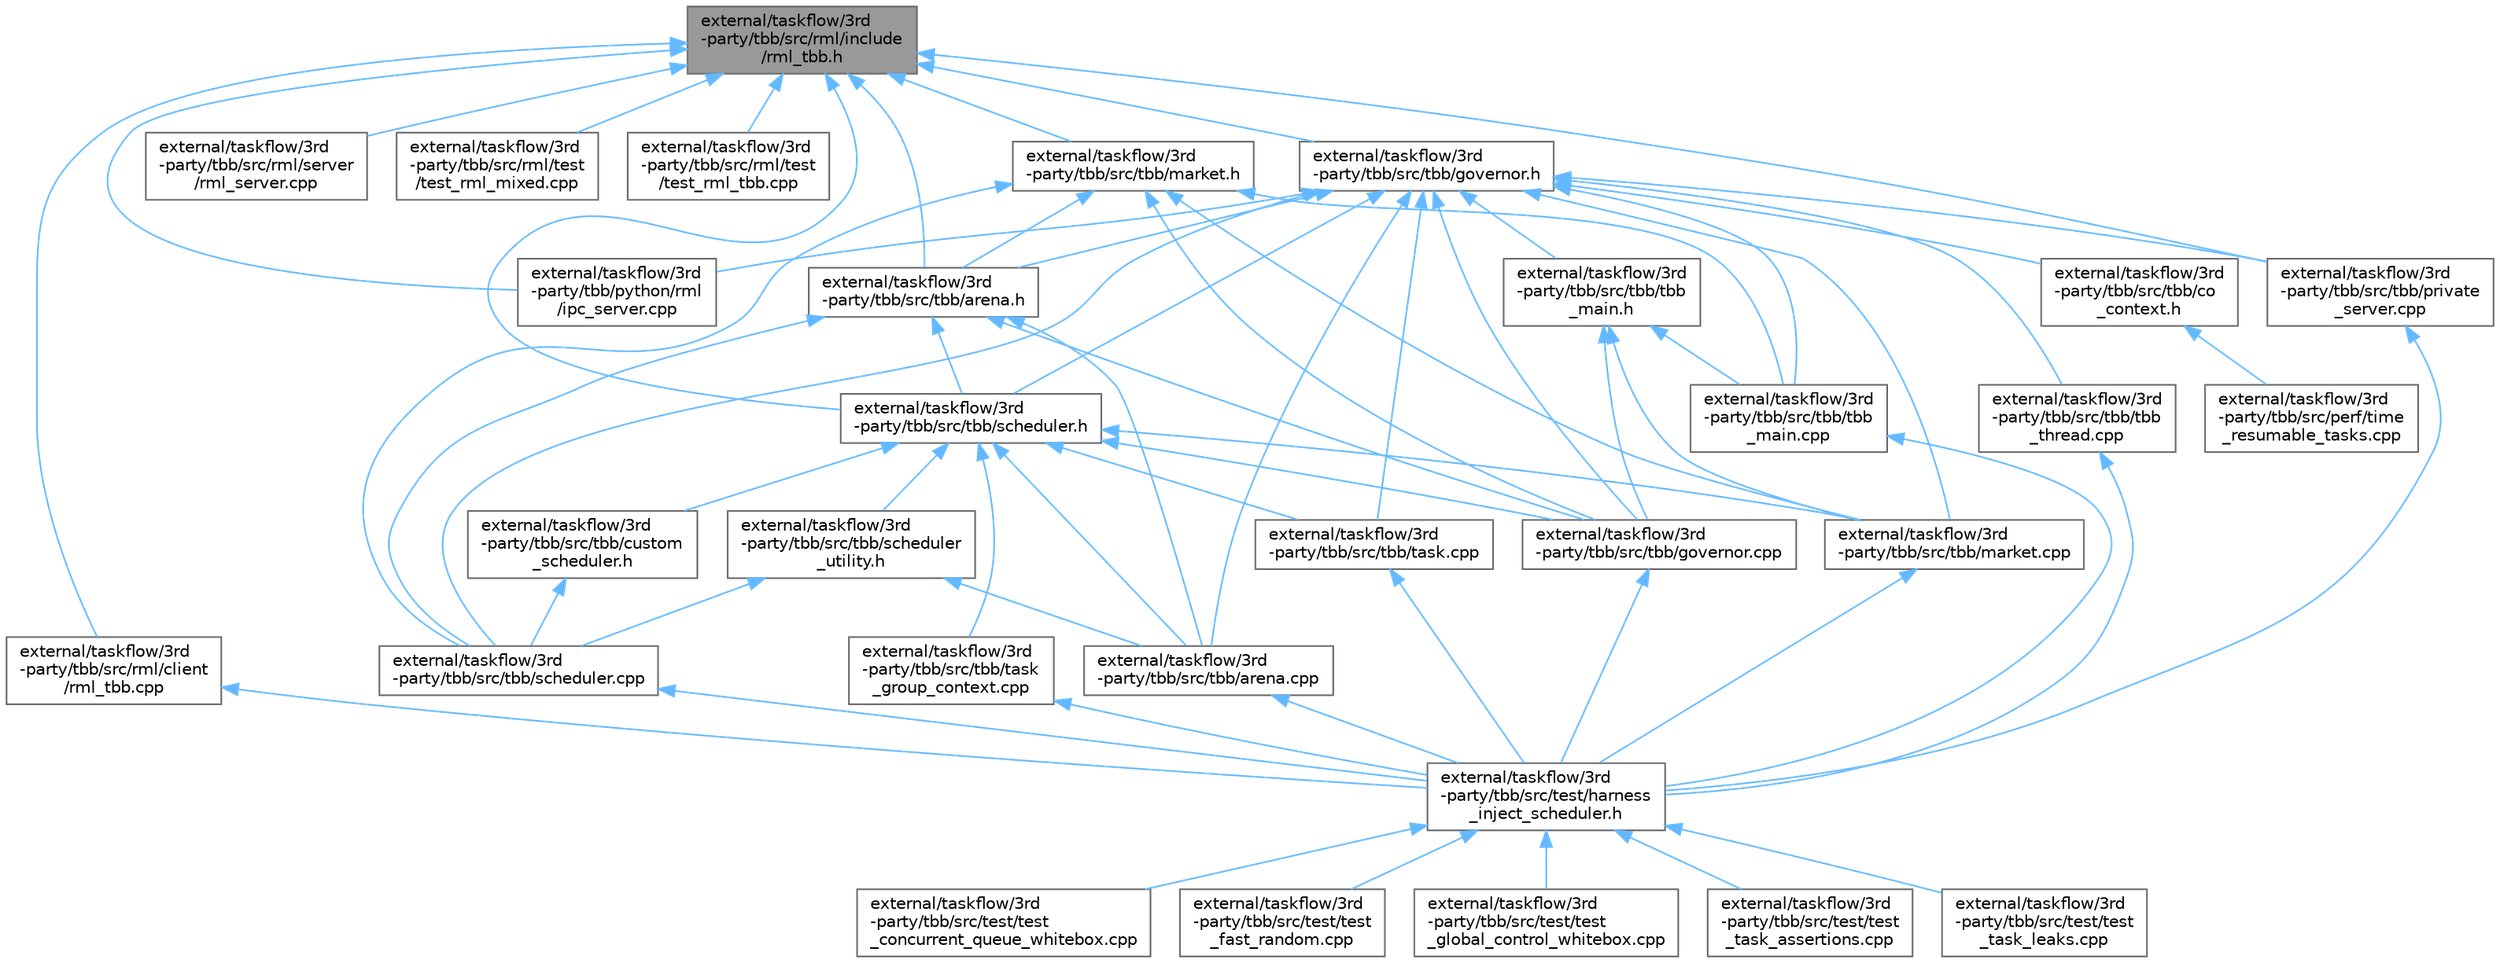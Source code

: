 digraph "external/taskflow/3rd-party/tbb/src/rml/include/rml_tbb.h"
{
 // LATEX_PDF_SIZE
  bgcolor="transparent";
  edge [fontname=Helvetica,fontsize=10,labelfontname=Helvetica,labelfontsize=10];
  node [fontname=Helvetica,fontsize=10,shape=box,height=0.2,width=0.4];
  Node1 [id="Node000001",label="external/taskflow/3rd\l-party/tbb/src/rml/include\l/rml_tbb.h",height=0.2,width=0.4,color="gray40", fillcolor="grey60", style="filled", fontcolor="black",tooltip=" "];
  Node1 -> Node2 [id="edge1_Node000001_Node000002",dir="back",color="steelblue1",style="solid",tooltip=" "];
  Node2 [id="Node000002",label="external/taskflow/3rd\l-party/tbb/python/rml\l/ipc_server.cpp",height=0.2,width=0.4,color="grey40", fillcolor="white", style="filled",URL="$ipc__server_8cpp.html",tooltip=" "];
  Node1 -> Node3 [id="edge2_Node000001_Node000003",dir="back",color="steelblue1",style="solid",tooltip=" "];
  Node3 [id="Node000003",label="external/taskflow/3rd\l-party/tbb/src/rml/client\l/rml_tbb.cpp",height=0.2,width=0.4,color="grey40", fillcolor="white", style="filled",URL="$rml__tbb_8cpp.html",tooltip=" "];
  Node3 -> Node4 [id="edge3_Node000003_Node000004",dir="back",color="steelblue1",style="solid",tooltip=" "];
  Node4 [id="Node000004",label="external/taskflow/3rd\l-party/tbb/src/test/harness\l_inject_scheduler.h",height=0.2,width=0.4,color="grey40", fillcolor="white", style="filled",URL="$harness__inject__scheduler_8h.html",tooltip=" "];
  Node4 -> Node5 [id="edge4_Node000004_Node000005",dir="back",color="steelblue1",style="solid",tooltip=" "];
  Node5 [id="Node000005",label="external/taskflow/3rd\l-party/tbb/src/test/test\l_concurrent_queue_whitebox.cpp",height=0.2,width=0.4,color="grey40", fillcolor="white", style="filled",URL="$test__concurrent__queue__whitebox_8cpp.html",tooltip=" "];
  Node4 -> Node6 [id="edge5_Node000004_Node000006",dir="back",color="steelblue1",style="solid",tooltip=" "];
  Node6 [id="Node000006",label="external/taskflow/3rd\l-party/tbb/src/test/test\l_fast_random.cpp",height=0.2,width=0.4,color="grey40", fillcolor="white", style="filled",URL="$test__fast__random_8cpp.html",tooltip=" "];
  Node4 -> Node7 [id="edge6_Node000004_Node000007",dir="back",color="steelblue1",style="solid",tooltip=" "];
  Node7 [id="Node000007",label="external/taskflow/3rd\l-party/tbb/src/test/test\l_global_control_whitebox.cpp",height=0.2,width=0.4,color="grey40", fillcolor="white", style="filled",URL="$test__global__control__whitebox_8cpp.html",tooltip=" "];
  Node4 -> Node8 [id="edge7_Node000004_Node000008",dir="back",color="steelblue1",style="solid",tooltip=" "];
  Node8 [id="Node000008",label="external/taskflow/3rd\l-party/tbb/src/test/test\l_task_assertions.cpp",height=0.2,width=0.4,color="grey40", fillcolor="white", style="filled",URL="$test__task__assertions_8cpp.html",tooltip=" "];
  Node4 -> Node9 [id="edge8_Node000004_Node000009",dir="back",color="steelblue1",style="solid",tooltip=" "];
  Node9 [id="Node000009",label="external/taskflow/3rd\l-party/tbb/src/test/test\l_task_leaks.cpp",height=0.2,width=0.4,color="grey40", fillcolor="white", style="filled",URL="$test__task__leaks_8cpp.html",tooltip=" "];
  Node1 -> Node10 [id="edge9_Node000001_Node000010",dir="back",color="steelblue1",style="solid",tooltip=" "];
  Node10 [id="Node000010",label="external/taskflow/3rd\l-party/tbb/src/rml/server\l/rml_server.cpp",height=0.2,width=0.4,color="grey40", fillcolor="white", style="filled",URL="$rml__server_8cpp.html",tooltip=" "];
  Node1 -> Node11 [id="edge10_Node000001_Node000011",dir="back",color="steelblue1",style="solid",tooltip=" "];
  Node11 [id="Node000011",label="external/taskflow/3rd\l-party/tbb/src/rml/test\l/test_rml_mixed.cpp",height=0.2,width=0.4,color="grey40", fillcolor="white", style="filled",URL="$test__rml__mixed_8cpp.html",tooltip=" "];
  Node1 -> Node12 [id="edge11_Node000001_Node000012",dir="back",color="steelblue1",style="solid",tooltip=" "];
  Node12 [id="Node000012",label="external/taskflow/3rd\l-party/tbb/src/rml/test\l/test_rml_tbb.cpp",height=0.2,width=0.4,color="grey40", fillcolor="white", style="filled",URL="$test__rml__tbb_8cpp.html",tooltip=" "];
  Node1 -> Node13 [id="edge12_Node000001_Node000013",dir="back",color="steelblue1",style="solid",tooltip=" "];
  Node13 [id="Node000013",label="external/taskflow/3rd\l-party/tbb/src/tbb/arena.h",height=0.2,width=0.4,color="grey40", fillcolor="white", style="filled",URL="$arena_8h.html",tooltip=" "];
  Node13 -> Node14 [id="edge13_Node000013_Node000014",dir="back",color="steelblue1",style="solid",tooltip=" "];
  Node14 [id="Node000014",label="external/taskflow/3rd\l-party/tbb/src/tbb/arena.cpp",height=0.2,width=0.4,color="grey40", fillcolor="white", style="filled",URL="$arena_8cpp.html",tooltip=" "];
  Node14 -> Node4 [id="edge14_Node000014_Node000004",dir="back",color="steelblue1",style="solid",tooltip=" "];
  Node13 -> Node15 [id="edge15_Node000013_Node000015",dir="back",color="steelblue1",style="solid",tooltip=" "];
  Node15 [id="Node000015",label="external/taskflow/3rd\l-party/tbb/src/tbb/governor.cpp",height=0.2,width=0.4,color="grey40", fillcolor="white", style="filled",URL="$governor_8cpp.html",tooltip=" "];
  Node15 -> Node4 [id="edge16_Node000015_Node000004",dir="back",color="steelblue1",style="solid",tooltip=" "];
  Node13 -> Node16 [id="edge17_Node000013_Node000016",dir="back",color="steelblue1",style="solid",tooltip=" "];
  Node16 [id="Node000016",label="external/taskflow/3rd\l-party/tbb/src/tbb/scheduler.cpp",height=0.2,width=0.4,color="grey40", fillcolor="white", style="filled",URL="$scheduler_8cpp.html",tooltip=" "];
  Node16 -> Node4 [id="edge18_Node000016_Node000004",dir="back",color="steelblue1",style="solid",tooltip=" "];
  Node13 -> Node17 [id="edge19_Node000013_Node000017",dir="back",color="steelblue1",style="solid",tooltip=" "];
  Node17 [id="Node000017",label="external/taskflow/3rd\l-party/tbb/src/tbb/scheduler.h",height=0.2,width=0.4,color="grey40", fillcolor="white", style="filled",URL="$scheduler_8h.html",tooltip=" "];
  Node17 -> Node14 [id="edge20_Node000017_Node000014",dir="back",color="steelblue1",style="solid",tooltip=" "];
  Node17 -> Node18 [id="edge21_Node000017_Node000018",dir="back",color="steelblue1",style="solid",tooltip=" "];
  Node18 [id="Node000018",label="external/taskflow/3rd\l-party/tbb/src/tbb/custom\l_scheduler.h",height=0.2,width=0.4,color="grey40", fillcolor="white", style="filled",URL="$custom__scheduler_8h.html",tooltip=" "];
  Node18 -> Node16 [id="edge22_Node000018_Node000016",dir="back",color="steelblue1",style="solid",tooltip=" "];
  Node17 -> Node15 [id="edge23_Node000017_Node000015",dir="back",color="steelblue1",style="solid",tooltip=" "];
  Node17 -> Node19 [id="edge24_Node000017_Node000019",dir="back",color="steelblue1",style="solid",tooltip=" "];
  Node19 [id="Node000019",label="external/taskflow/3rd\l-party/tbb/src/tbb/market.cpp",height=0.2,width=0.4,color="grey40", fillcolor="white", style="filled",URL="$market_8cpp.html",tooltip=" "];
  Node19 -> Node4 [id="edge25_Node000019_Node000004",dir="back",color="steelblue1",style="solid",tooltip=" "];
  Node17 -> Node20 [id="edge26_Node000017_Node000020",dir="back",color="steelblue1",style="solid",tooltip=" "];
  Node20 [id="Node000020",label="external/taskflow/3rd\l-party/tbb/src/tbb/scheduler\l_utility.h",height=0.2,width=0.4,color="grey40", fillcolor="white", style="filled",URL="$scheduler__utility_8h.html",tooltip=" "];
  Node20 -> Node14 [id="edge27_Node000020_Node000014",dir="back",color="steelblue1",style="solid",tooltip=" "];
  Node20 -> Node16 [id="edge28_Node000020_Node000016",dir="back",color="steelblue1",style="solid",tooltip=" "];
  Node17 -> Node21 [id="edge29_Node000017_Node000021",dir="back",color="steelblue1",style="solid",tooltip=" "];
  Node21 [id="Node000021",label="external/taskflow/3rd\l-party/tbb/src/tbb/task.cpp",height=0.2,width=0.4,color="grey40", fillcolor="white", style="filled",URL="$task_8cpp.html",tooltip=" "];
  Node21 -> Node4 [id="edge30_Node000021_Node000004",dir="back",color="steelblue1",style="solid",tooltip=" "];
  Node17 -> Node22 [id="edge31_Node000017_Node000022",dir="back",color="steelblue1",style="solid",tooltip=" "];
  Node22 [id="Node000022",label="external/taskflow/3rd\l-party/tbb/src/tbb/task\l_group_context.cpp",height=0.2,width=0.4,color="grey40", fillcolor="white", style="filled",URL="$task__group__context_8cpp.html",tooltip=" "];
  Node22 -> Node4 [id="edge32_Node000022_Node000004",dir="back",color="steelblue1",style="solid",tooltip=" "];
  Node1 -> Node23 [id="edge33_Node000001_Node000023",dir="back",color="steelblue1",style="solid",tooltip=" "];
  Node23 [id="Node000023",label="external/taskflow/3rd\l-party/tbb/src/tbb/governor.h",height=0.2,width=0.4,color="grey40", fillcolor="white", style="filled",URL="$governor_8h.html",tooltip=" "];
  Node23 -> Node2 [id="edge34_Node000023_Node000002",dir="back",color="steelblue1",style="solid",tooltip=" "];
  Node23 -> Node14 [id="edge35_Node000023_Node000014",dir="back",color="steelblue1",style="solid",tooltip=" "];
  Node23 -> Node13 [id="edge36_Node000023_Node000013",dir="back",color="steelblue1",style="solid",tooltip=" "];
  Node23 -> Node24 [id="edge37_Node000023_Node000024",dir="back",color="steelblue1",style="solid",tooltip=" "];
  Node24 [id="Node000024",label="external/taskflow/3rd\l-party/tbb/src/tbb/co\l_context.h",height=0.2,width=0.4,color="grey40", fillcolor="white", style="filled",URL="$co__context_8h.html",tooltip=" "];
  Node24 -> Node25 [id="edge38_Node000024_Node000025",dir="back",color="steelblue1",style="solid",tooltip=" "];
  Node25 [id="Node000025",label="external/taskflow/3rd\l-party/tbb/src/perf/time\l_resumable_tasks.cpp",height=0.2,width=0.4,color="grey40", fillcolor="white", style="filled",URL="$time__resumable__tasks_8cpp.html",tooltip=" "];
  Node23 -> Node15 [id="edge39_Node000023_Node000015",dir="back",color="steelblue1",style="solid",tooltip=" "];
  Node23 -> Node19 [id="edge40_Node000023_Node000019",dir="back",color="steelblue1",style="solid",tooltip=" "];
  Node23 -> Node26 [id="edge41_Node000023_Node000026",dir="back",color="steelblue1",style="solid",tooltip=" "];
  Node26 [id="Node000026",label="external/taskflow/3rd\l-party/tbb/src/tbb/private\l_server.cpp",height=0.2,width=0.4,color="grey40", fillcolor="white", style="filled",URL="$private__server_8cpp.html",tooltip=" "];
  Node26 -> Node4 [id="edge42_Node000026_Node000004",dir="back",color="steelblue1",style="solid",tooltip=" "];
  Node23 -> Node16 [id="edge43_Node000023_Node000016",dir="back",color="steelblue1",style="solid",tooltip=" "];
  Node23 -> Node17 [id="edge44_Node000023_Node000017",dir="back",color="steelblue1",style="solid",tooltip=" "];
  Node23 -> Node21 [id="edge45_Node000023_Node000021",dir="back",color="steelblue1",style="solid",tooltip=" "];
  Node23 -> Node27 [id="edge46_Node000023_Node000027",dir="back",color="steelblue1",style="solid",tooltip=" "];
  Node27 [id="Node000027",label="external/taskflow/3rd\l-party/tbb/src/tbb/tbb\l_main.cpp",height=0.2,width=0.4,color="grey40", fillcolor="white", style="filled",URL="$tbb__main_8cpp.html",tooltip=" "];
  Node27 -> Node4 [id="edge47_Node000027_Node000004",dir="back",color="steelblue1",style="solid",tooltip=" "];
  Node23 -> Node28 [id="edge48_Node000023_Node000028",dir="back",color="steelblue1",style="solid",tooltip=" "];
  Node28 [id="Node000028",label="external/taskflow/3rd\l-party/tbb/src/tbb/tbb\l_main.h",height=0.2,width=0.4,color="grey40", fillcolor="white", style="filled",URL="$tbb__main_8h.html",tooltip=" "];
  Node28 -> Node15 [id="edge49_Node000028_Node000015",dir="back",color="steelblue1",style="solid",tooltip=" "];
  Node28 -> Node19 [id="edge50_Node000028_Node000019",dir="back",color="steelblue1",style="solid",tooltip=" "];
  Node28 -> Node27 [id="edge51_Node000028_Node000027",dir="back",color="steelblue1",style="solid",tooltip=" "];
  Node23 -> Node29 [id="edge52_Node000023_Node000029",dir="back",color="steelblue1",style="solid",tooltip=" "];
  Node29 [id="Node000029",label="external/taskflow/3rd\l-party/tbb/src/tbb/tbb\l_thread.cpp",height=0.2,width=0.4,color="grey40", fillcolor="white", style="filled",URL="$tbb__thread_8cpp.html",tooltip=" "];
  Node29 -> Node4 [id="edge53_Node000029_Node000004",dir="back",color="steelblue1",style="solid",tooltip=" "];
  Node1 -> Node30 [id="edge54_Node000001_Node000030",dir="back",color="steelblue1",style="solid",tooltip=" "];
  Node30 [id="Node000030",label="external/taskflow/3rd\l-party/tbb/src/tbb/market.h",height=0.2,width=0.4,color="grey40", fillcolor="white", style="filled",URL="$market_8h.html",tooltip=" "];
  Node30 -> Node13 [id="edge55_Node000030_Node000013",dir="back",color="steelblue1",style="solid",tooltip=" "];
  Node30 -> Node15 [id="edge56_Node000030_Node000015",dir="back",color="steelblue1",style="solid",tooltip=" "];
  Node30 -> Node19 [id="edge57_Node000030_Node000019",dir="back",color="steelblue1",style="solid",tooltip=" "];
  Node30 -> Node16 [id="edge58_Node000030_Node000016",dir="back",color="steelblue1",style="solid",tooltip=" "];
  Node30 -> Node27 [id="edge59_Node000030_Node000027",dir="back",color="steelblue1",style="solid",tooltip=" "];
  Node1 -> Node26 [id="edge60_Node000001_Node000026",dir="back",color="steelblue1",style="solid",tooltip=" "];
  Node1 -> Node17 [id="edge61_Node000001_Node000017",dir="back",color="steelblue1",style="solid",tooltip=" "];
}
